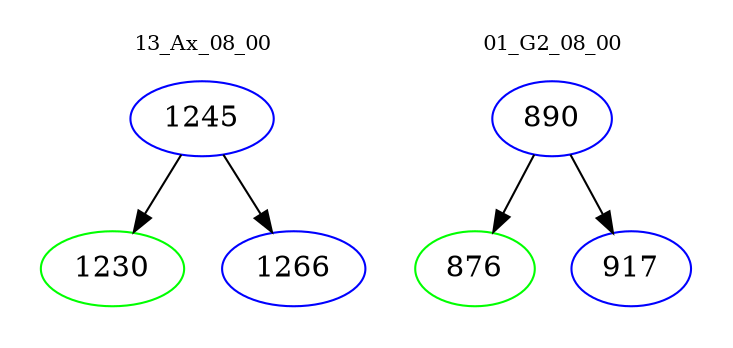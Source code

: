 digraph{
subgraph cluster_0 {
color = white
label = "13_Ax_08_00";
fontsize=10;
T0_1245 [label="1245", color="blue"]
T0_1245 -> T0_1230 [color="black"]
T0_1230 [label="1230", color="green"]
T0_1245 -> T0_1266 [color="black"]
T0_1266 [label="1266", color="blue"]
}
subgraph cluster_1 {
color = white
label = "01_G2_08_00";
fontsize=10;
T1_890 [label="890", color="blue"]
T1_890 -> T1_876 [color="black"]
T1_876 [label="876", color="green"]
T1_890 -> T1_917 [color="black"]
T1_917 [label="917", color="blue"]
}
}
